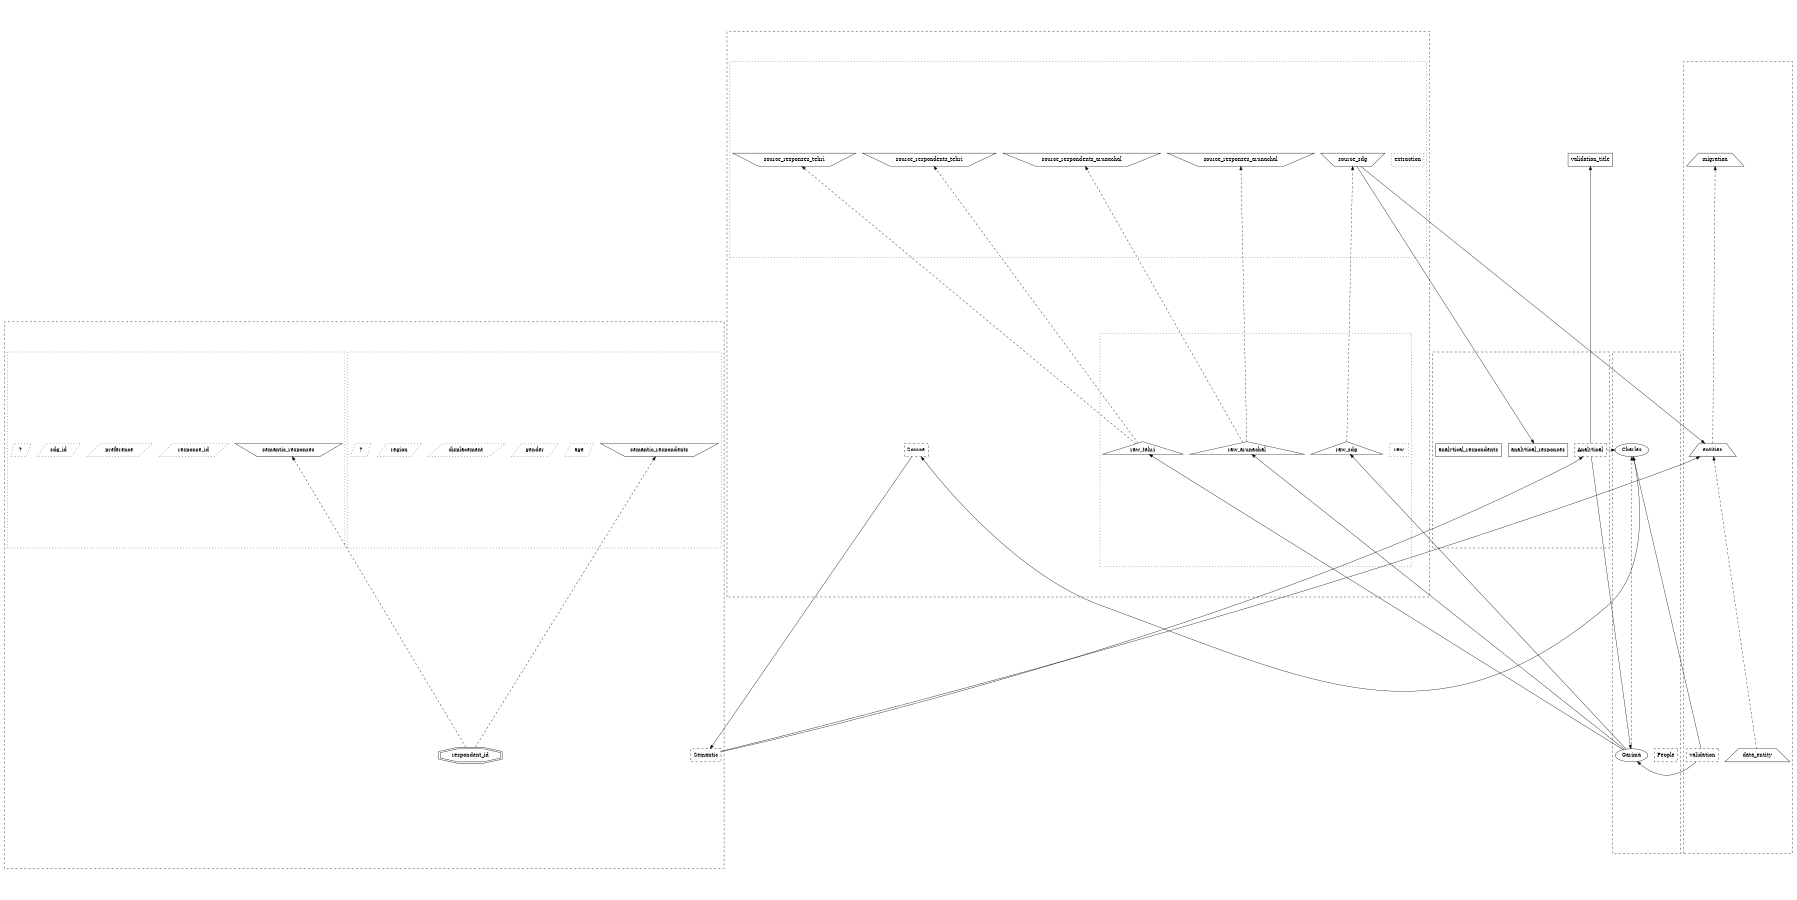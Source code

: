 digraph G {
  rankdir=BT
  graph [size="12,6", ratio=fill]
  node [shape=box]


  subgraph cluster_source {
    style=dashed
    edge [style=dashed]
    node [fillcolor=""]

    # title
    source_title [
      label="Source",
      style=dashed
    ]

    # raw data provided
    subgraph cluster_raw {
      style=dotted
      edge [style=dotted]
      node [shape=triangle]

      # title
      raw_title [label="raw", style=dotted, shape=box]

      # provided
      raw_arunachal
      raw_tehri
      raw_sdg    
    }
  
  subgraph cluster_extraction {
    style=dotted
    edge [style=dotted]
    node [shape=invtrapezium]

    # title
    extraction_title [label="extraction", style=dotted, shape=box]

    # output
    source_respondents_arunachal
    source_respondents_tehri
    source_responses_arunachal
    source_responses_tehri
    source_sdg

  }
      


    # 
    raw_arunachal -> source_respondents_arunachal
    raw_arunachal -> source_responses_arunachal

    raw_tehri -> source_respondents_tehri
    raw_tehri -> source_responses_tehri

    raw_sdg -> source_sdg

  }

  subgraph cluster_semantic {
    style=dashed
    edge [style=dashed]
    node [shape=invtrapezium]

    # title
    semantic_title [
      label="Semantic",
      style=dashed,
      shape=box
    ]

    subgraph cluster_semantic_responses {
      style=dotted
      node [style=dotted, shape=parallelogram]
      edge [style=invis]

      semantic_responses [style=normal, shape=invtrapezium]

      response_id
      preference
      sdg_id
      unknown_response_attributes [label="?"]      

    }

    subgraph cluster_semantic_respondents {
      style=dotted
      node [style=dotted, shape=parallelogram]

      semantic_respondents [style=normal, shape=invtrapezium]

      age
      gender
      displacement
      region
      unknown_respondent_attributes [label="?"]      
      
    }

    respondent_id [shape=doubleoctagon]

    respondent_id -> semantic_responses
    respondent_id -> semantic_respondents


  }

  subgraph cluster_analytical {
    style=dashed
    edge [style=dashed]

    # title
    analytical_title [
      label="Analytical",
      style=dashed
    ]


    analytical_responses
    analytical_respondents


  }

  subgraph cluster_people {
    style=dashed
    node [shape=ellipse]
    edge [style=dashed]

    # title
    people_title [
      label="People",
      style=dashed,
      shape=box
    ]

    Garima

    Charles

    Garima -> Charles 
  }

  subgraph cluster_validation {
    style=dashed
    edge [style=dashed]
    node [shape=trapezium]

    validation [label="validation", style=dashed, shape=box]

    data_entity
    entities
    migration

    data_entity -> entities -> migration


  }

    source_title -> semantic_title -> analytical_title
    
    Garima -> raw_sdg
    Garima -> raw_tehri
    Garima -> raw_arunachal

    source_sdg -> analytical_responses

    #source_respondents_arunachal -> semantic_respondents
    #source_respondents_tehri -> semantic_respondents

    #source_responses_arunachal -> semantic_responses
    #source_responses_tehri -> semantic_responses

    #semantic_respondents -> analytical_responses
    #semantic_responses -> analytical_responses
    #semantic_respondents -> analytical_respondents
    #semantic_responses -> analytical_respondents

    # analytical_responses -> validation 
    # analytical_respondents -> validation

  
    # raw_arunachal -> data_entity
    semantic_title -> entities
    source_sdg -> entities

    analytical_title -> validation_title

    validation -> Garima
    Charles -> source_title
    validation -> Charles
    analytical_title -> Garima
    analytical_title -> Charles

}